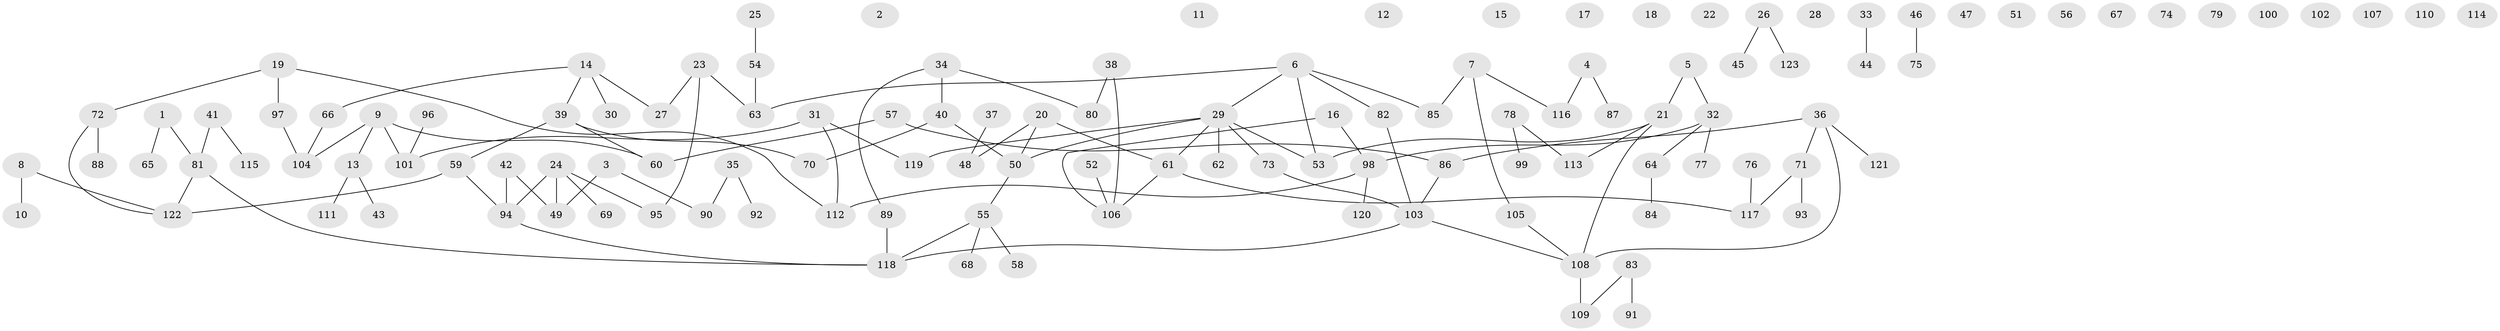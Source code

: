 // Generated by graph-tools (version 1.1) at 2025/25/03/09/25 03:25:23]
// undirected, 123 vertices, 122 edges
graph export_dot {
graph [start="1"]
  node [color=gray90,style=filled];
  1;
  2;
  3;
  4;
  5;
  6;
  7;
  8;
  9;
  10;
  11;
  12;
  13;
  14;
  15;
  16;
  17;
  18;
  19;
  20;
  21;
  22;
  23;
  24;
  25;
  26;
  27;
  28;
  29;
  30;
  31;
  32;
  33;
  34;
  35;
  36;
  37;
  38;
  39;
  40;
  41;
  42;
  43;
  44;
  45;
  46;
  47;
  48;
  49;
  50;
  51;
  52;
  53;
  54;
  55;
  56;
  57;
  58;
  59;
  60;
  61;
  62;
  63;
  64;
  65;
  66;
  67;
  68;
  69;
  70;
  71;
  72;
  73;
  74;
  75;
  76;
  77;
  78;
  79;
  80;
  81;
  82;
  83;
  84;
  85;
  86;
  87;
  88;
  89;
  90;
  91;
  92;
  93;
  94;
  95;
  96;
  97;
  98;
  99;
  100;
  101;
  102;
  103;
  104;
  105;
  106;
  107;
  108;
  109;
  110;
  111;
  112;
  113;
  114;
  115;
  116;
  117;
  118;
  119;
  120;
  121;
  122;
  123;
  1 -- 65;
  1 -- 81;
  3 -- 49;
  3 -- 90;
  4 -- 87;
  4 -- 116;
  5 -- 21;
  5 -- 32;
  6 -- 29;
  6 -- 53;
  6 -- 63;
  6 -- 82;
  6 -- 85;
  7 -- 85;
  7 -- 105;
  7 -- 116;
  8 -- 10;
  8 -- 122;
  9 -- 13;
  9 -- 60;
  9 -- 101;
  9 -- 104;
  13 -- 43;
  13 -- 111;
  14 -- 27;
  14 -- 30;
  14 -- 39;
  14 -- 66;
  16 -- 98;
  16 -- 106;
  19 -- 72;
  19 -- 97;
  19 -- 112;
  20 -- 48;
  20 -- 50;
  20 -- 61;
  21 -- 53;
  21 -- 108;
  21 -- 113;
  23 -- 27;
  23 -- 63;
  23 -- 95;
  24 -- 49;
  24 -- 69;
  24 -- 94;
  24 -- 95;
  25 -- 54;
  26 -- 45;
  26 -- 123;
  29 -- 50;
  29 -- 53;
  29 -- 61;
  29 -- 62;
  29 -- 73;
  29 -- 119;
  31 -- 101;
  31 -- 112;
  31 -- 119;
  32 -- 64;
  32 -- 77;
  32 -- 98;
  33 -- 44;
  34 -- 40;
  34 -- 80;
  34 -- 89;
  35 -- 90;
  35 -- 92;
  36 -- 71;
  36 -- 86;
  36 -- 108;
  36 -- 121;
  37 -- 48;
  38 -- 80;
  38 -- 106;
  39 -- 59;
  39 -- 60;
  39 -- 70;
  40 -- 50;
  40 -- 70;
  41 -- 81;
  41 -- 115;
  42 -- 49;
  42 -- 94;
  46 -- 75;
  50 -- 55;
  52 -- 106;
  54 -- 63;
  55 -- 58;
  55 -- 68;
  55 -- 118;
  57 -- 60;
  57 -- 86;
  59 -- 94;
  59 -- 122;
  61 -- 106;
  61 -- 117;
  64 -- 84;
  66 -- 104;
  71 -- 93;
  71 -- 117;
  72 -- 88;
  72 -- 122;
  73 -- 103;
  76 -- 117;
  78 -- 99;
  78 -- 113;
  81 -- 118;
  81 -- 122;
  82 -- 103;
  83 -- 91;
  83 -- 109;
  86 -- 103;
  89 -- 118;
  94 -- 118;
  96 -- 101;
  97 -- 104;
  98 -- 112;
  98 -- 120;
  103 -- 108;
  103 -- 118;
  105 -- 108;
  108 -- 109;
}
